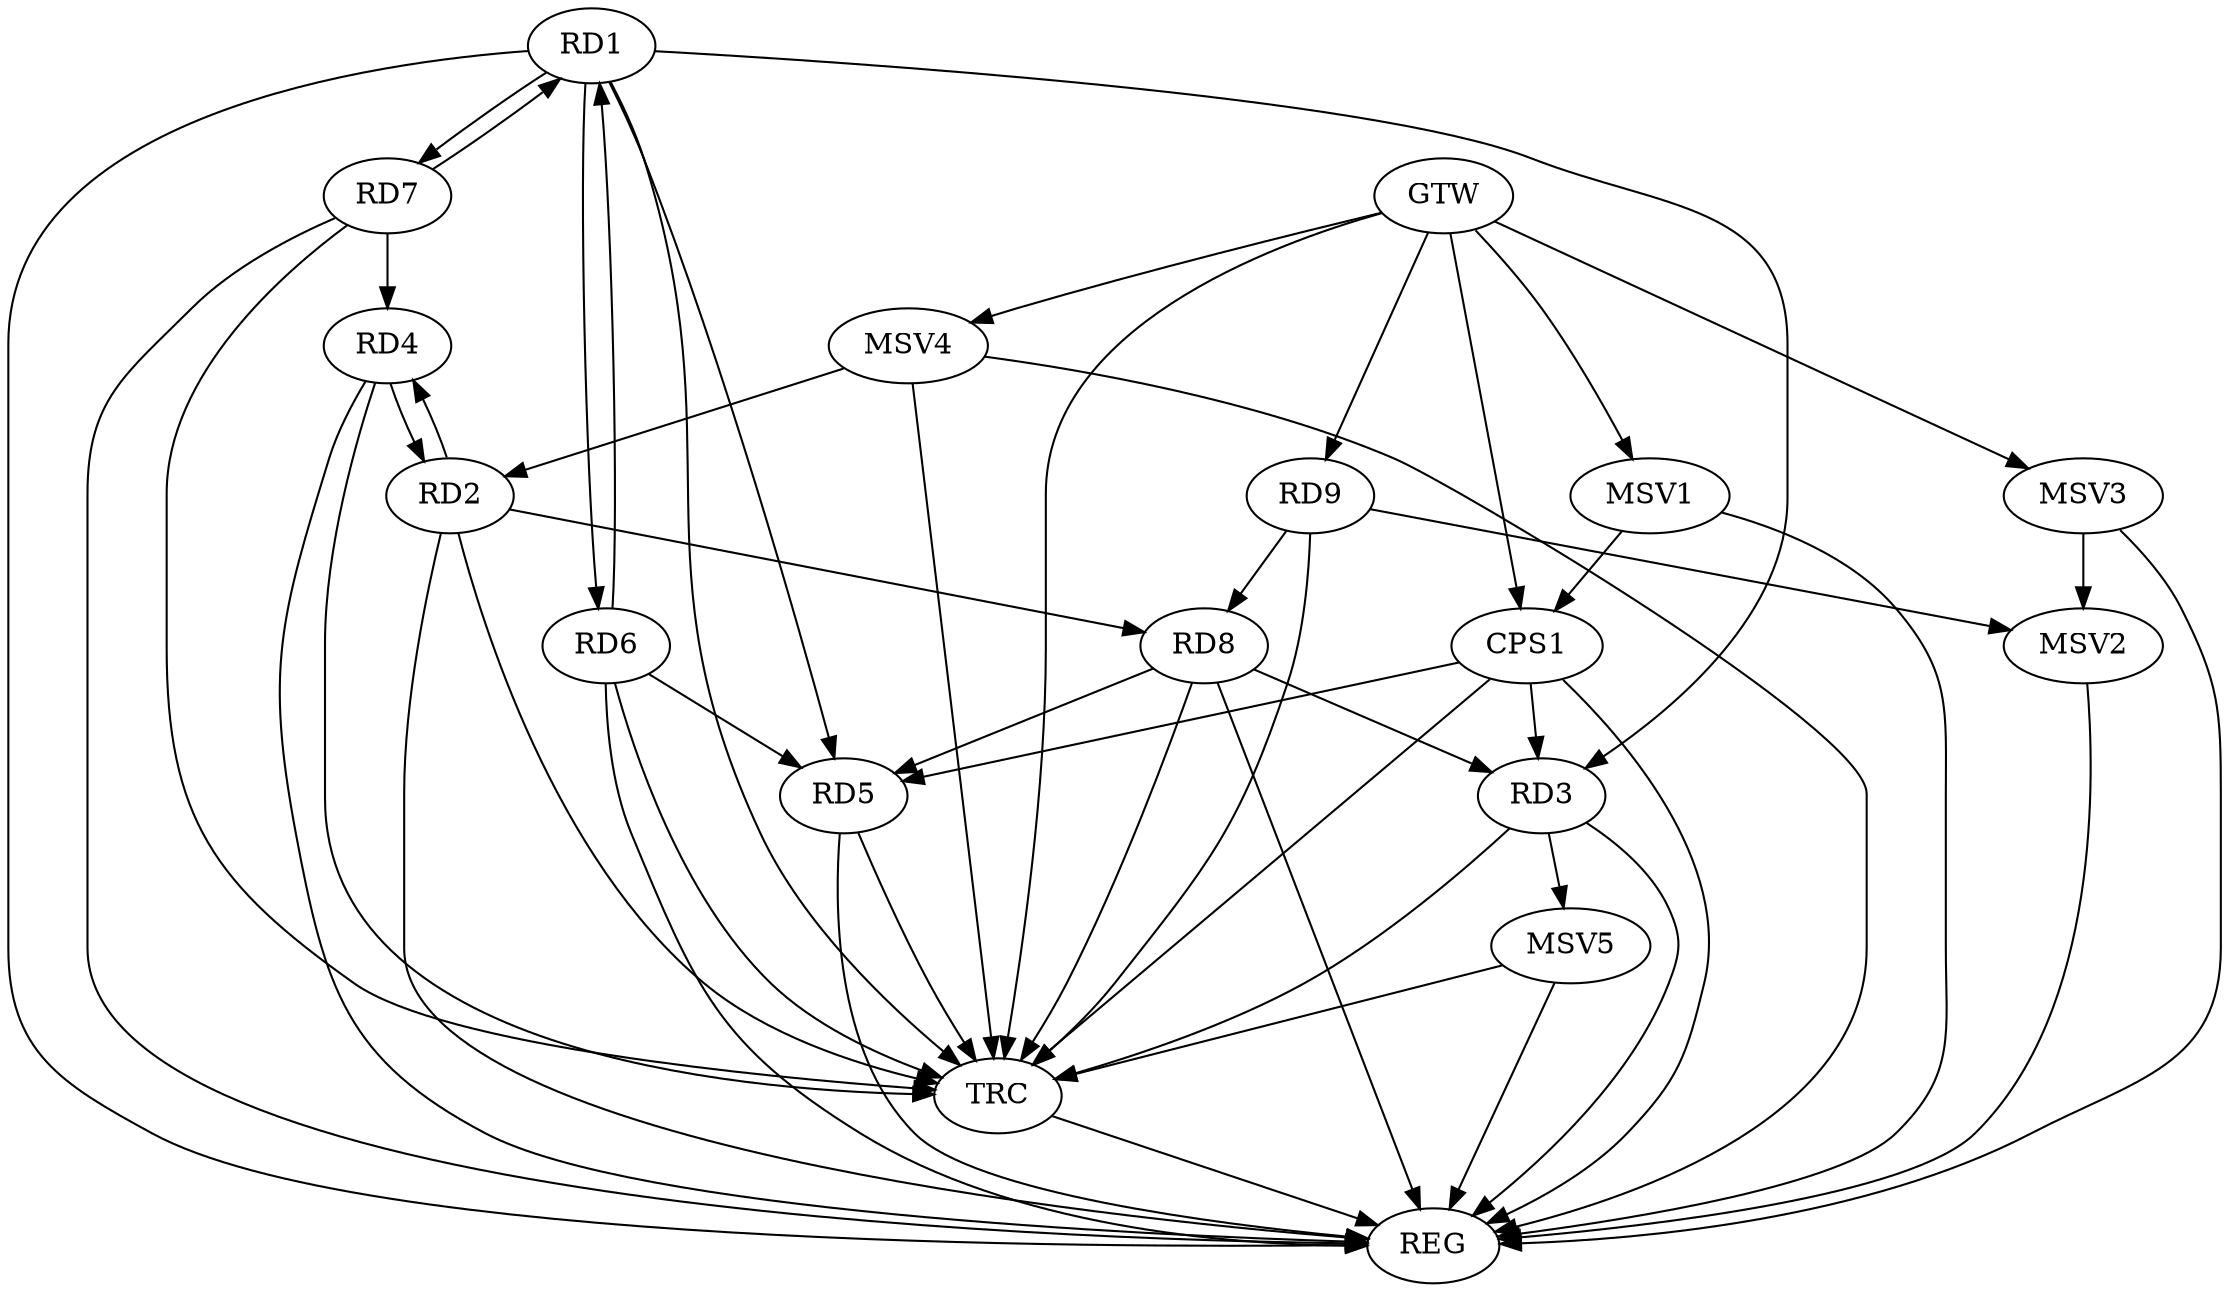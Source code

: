 strict digraph G {
  RD1 [ label="RD1" ];
  RD2 [ label="RD2" ];
  RD3 [ label="RD3" ];
  RD4 [ label="RD4" ];
  RD5 [ label="RD5" ];
  RD6 [ label="RD6" ];
  RD7 [ label="RD7" ];
  RD8 [ label="RD8" ];
  RD9 [ label="RD9" ];
  CPS1 [ label="CPS1" ];
  GTW [ label="GTW" ];
  REG [ label="REG" ];
  TRC [ label="TRC" ];
  MSV1 [ label="MSV1" ];
  MSV2 [ label="MSV2" ];
  MSV3 [ label="MSV3" ];
  MSV4 [ label="MSV4" ];
  MSV5 [ label="MSV5" ];
  RD1 -> RD3;
  RD1 -> RD6;
  RD6 -> RD1;
  RD1 -> RD7;
  RD7 -> RD1;
  RD2 -> RD4;
  RD4 -> RD2;
  RD2 -> RD8;
  RD8 -> RD3;
  RD7 -> RD4;
  RD6 -> RD5;
  RD8 -> RD5;
  RD9 -> RD8;
  CPS1 -> RD3;
  CPS1 -> RD5;
  GTW -> RD9;
  GTW -> CPS1;
  RD1 -> REG;
  RD2 -> REG;
  RD3 -> REG;
  RD4 -> REG;
  RD5 -> REG;
  RD6 -> REG;
  RD7 -> REG;
  RD8 -> REG;
  CPS1 -> REG;
  RD1 -> TRC;
  RD2 -> TRC;
  RD3 -> TRC;
  RD4 -> TRC;
  RD5 -> TRC;
  RD6 -> TRC;
  RD7 -> TRC;
  RD8 -> TRC;
  RD9 -> TRC;
  CPS1 -> TRC;
  GTW -> TRC;
  TRC -> REG;
  RD1 -> RD5;
  MSV1 -> CPS1;
  GTW -> MSV1;
  MSV1 -> REG;
  RD9 -> MSV2;
  MSV2 -> REG;
  MSV3 -> MSV2;
  GTW -> MSV3;
  MSV3 -> REG;
  MSV4 -> RD2;
  GTW -> MSV4;
  MSV4 -> REG;
  MSV4 -> TRC;
  RD3 -> MSV5;
  MSV5 -> REG;
  MSV5 -> TRC;
}
